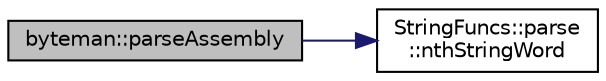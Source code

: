 digraph "byteman::parseAssembly"
{
 // INTERACTIVE_SVG=YES
 // LATEX_PDF_SIZE
  edge [fontname="Helvetica",fontsize="10",labelfontname="Helvetica",labelfontsize="10"];
  node [fontname="Helvetica",fontsize="10",shape=record];
  rankdir="LR";
  Node1 [label="byteman::parseAssembly",height=0.2,width=0.4,color="black", fillcolor="grey75", style="filled", fontcolor="black",tooltip=" "];
  Node1 -> Node2 [color="midnightblue",fontsize="10",style="solid",fontname="Helvetica"];
  Node2 [label="StringFuncs::parse\l::nthStringWord",height=0.2,width=0.4,color="black", fillcolor="white", style="filled",URL="$namespaceStringFuncs_1_1parse.html#a555b37745811cdddd49f90508a1f9c1e",tooltip=" "];
}
